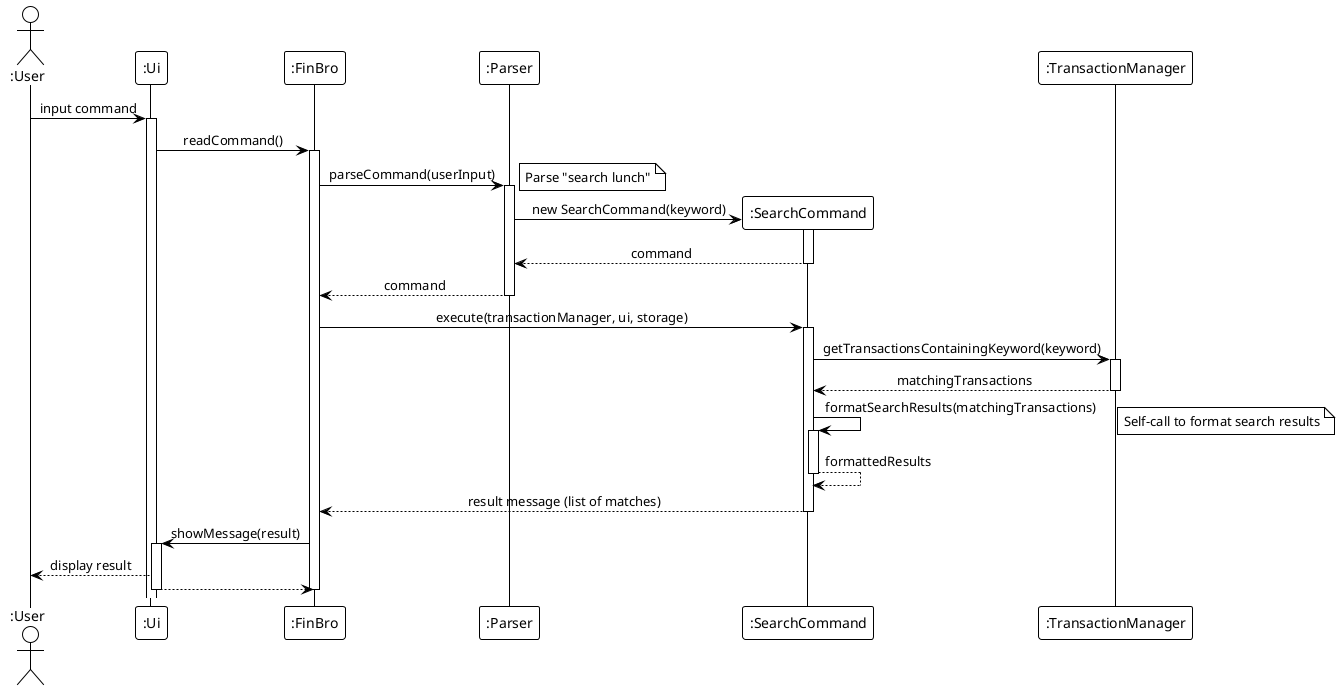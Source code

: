 @startuml
!theme plain
skinparam sequenceMessageAlign center
skinparam responseMessageBelowArrow true
skinparam lifelineStrategy nosolid

actor ":User" as User
participant ":Ui" as UI
participant ":FinBro" as FinBro
participant ":Parser" as Parser
participant ":SearchCommand" as SearchCommand
participant ":TransactionManager" as TransactionMgr

User -> UI : input command
activate UI

UI -> FinBro : readCommand()
activate FinBro

FinBro -> Parser : parseCommand(userInput)
activate Parser
note right: Parse "search lunch"

create SearchCommand
Parser -> SearchCommand : new SearchCommand(keyword)
activate SearchCommand
SearchCommand --> Parser : command
deactivate SearchCommand
Parser --> FinBro : command
deactivate Parser

FinBro -> SearchCommand : execute(transactionManager, ui, storage)
activate SearchCommand

SearchCommand -> TransactionMgr : getTransactionsContainingKeyword(keyword)
activate TransactionMgr
TransactionMgr --> SearchCommand : matchingTransactions
deactivate TransactionMgr

SearchCommand -> SearchCommand : formatSearchResults(matchingTransactions)
activate SearchCommand
note right: Self-call to format search results
SearchCommand --> SearchCommand : formattedResults
deactivate SearchCommand

SearchCommand --> FinBro : result message (list of matches)
deactivate SearchCommand

FinBro -> UI : showMessage(result)
activate UI
UI --> User : display result
UI --> FinBro
deactivate UI
deactivate FinBro

@enduml